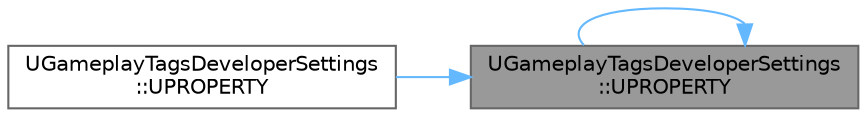 digraph "UGameplayTagsDeveloperSettings::UPROPERTY"
{
 // INTERACTIVE_SVG=YES
 // LATEX_PDF_SIZE
  bgcolor="transparent";
  edge [fontname=Helvetica,fontsize=10,labelfontname=Helvetica,labelfontsize=10];
  node [fontname=Helvetica,fontsize=10,shape=box,height=0.2,width=0.4];
  rankdir="RL";
  Node1 [id="Node000001",label="UGameplayTagsDeveloperSettings\l::UPROPERTY",height=0.2,width=0.4,color="gray40", fillcolor="grey60", style="filled", fontcolor="black",tooltip="Allows new tags to be saved into their own INI file."];
  Node1 -> Node2 [id="edge1_Node000001_Node000002",dir="back",color="steelblue1",style="solid",tooltip=" "];
  Node2 [id="Node000002",label="UGameplayTagsDeveloperSettings\l::UPROPERTY",height=0.2,width=0.4,color="grey40", fillcolor="white", style="filled",URL="$dc/d70/classUGameplayTagsDeveloperSettings.html#ade2d5eb0da7e04fdc982c45bed7b814e",tooltip="Stores the favorite tag source, used as the default ini when adding new tags, can be toggled on/off u..."];
  Node1 -> Node1 [id="edge2_Node000001_Node000001",dir="back",color="steelblue1",style="solid",tooltip=" "];
}
